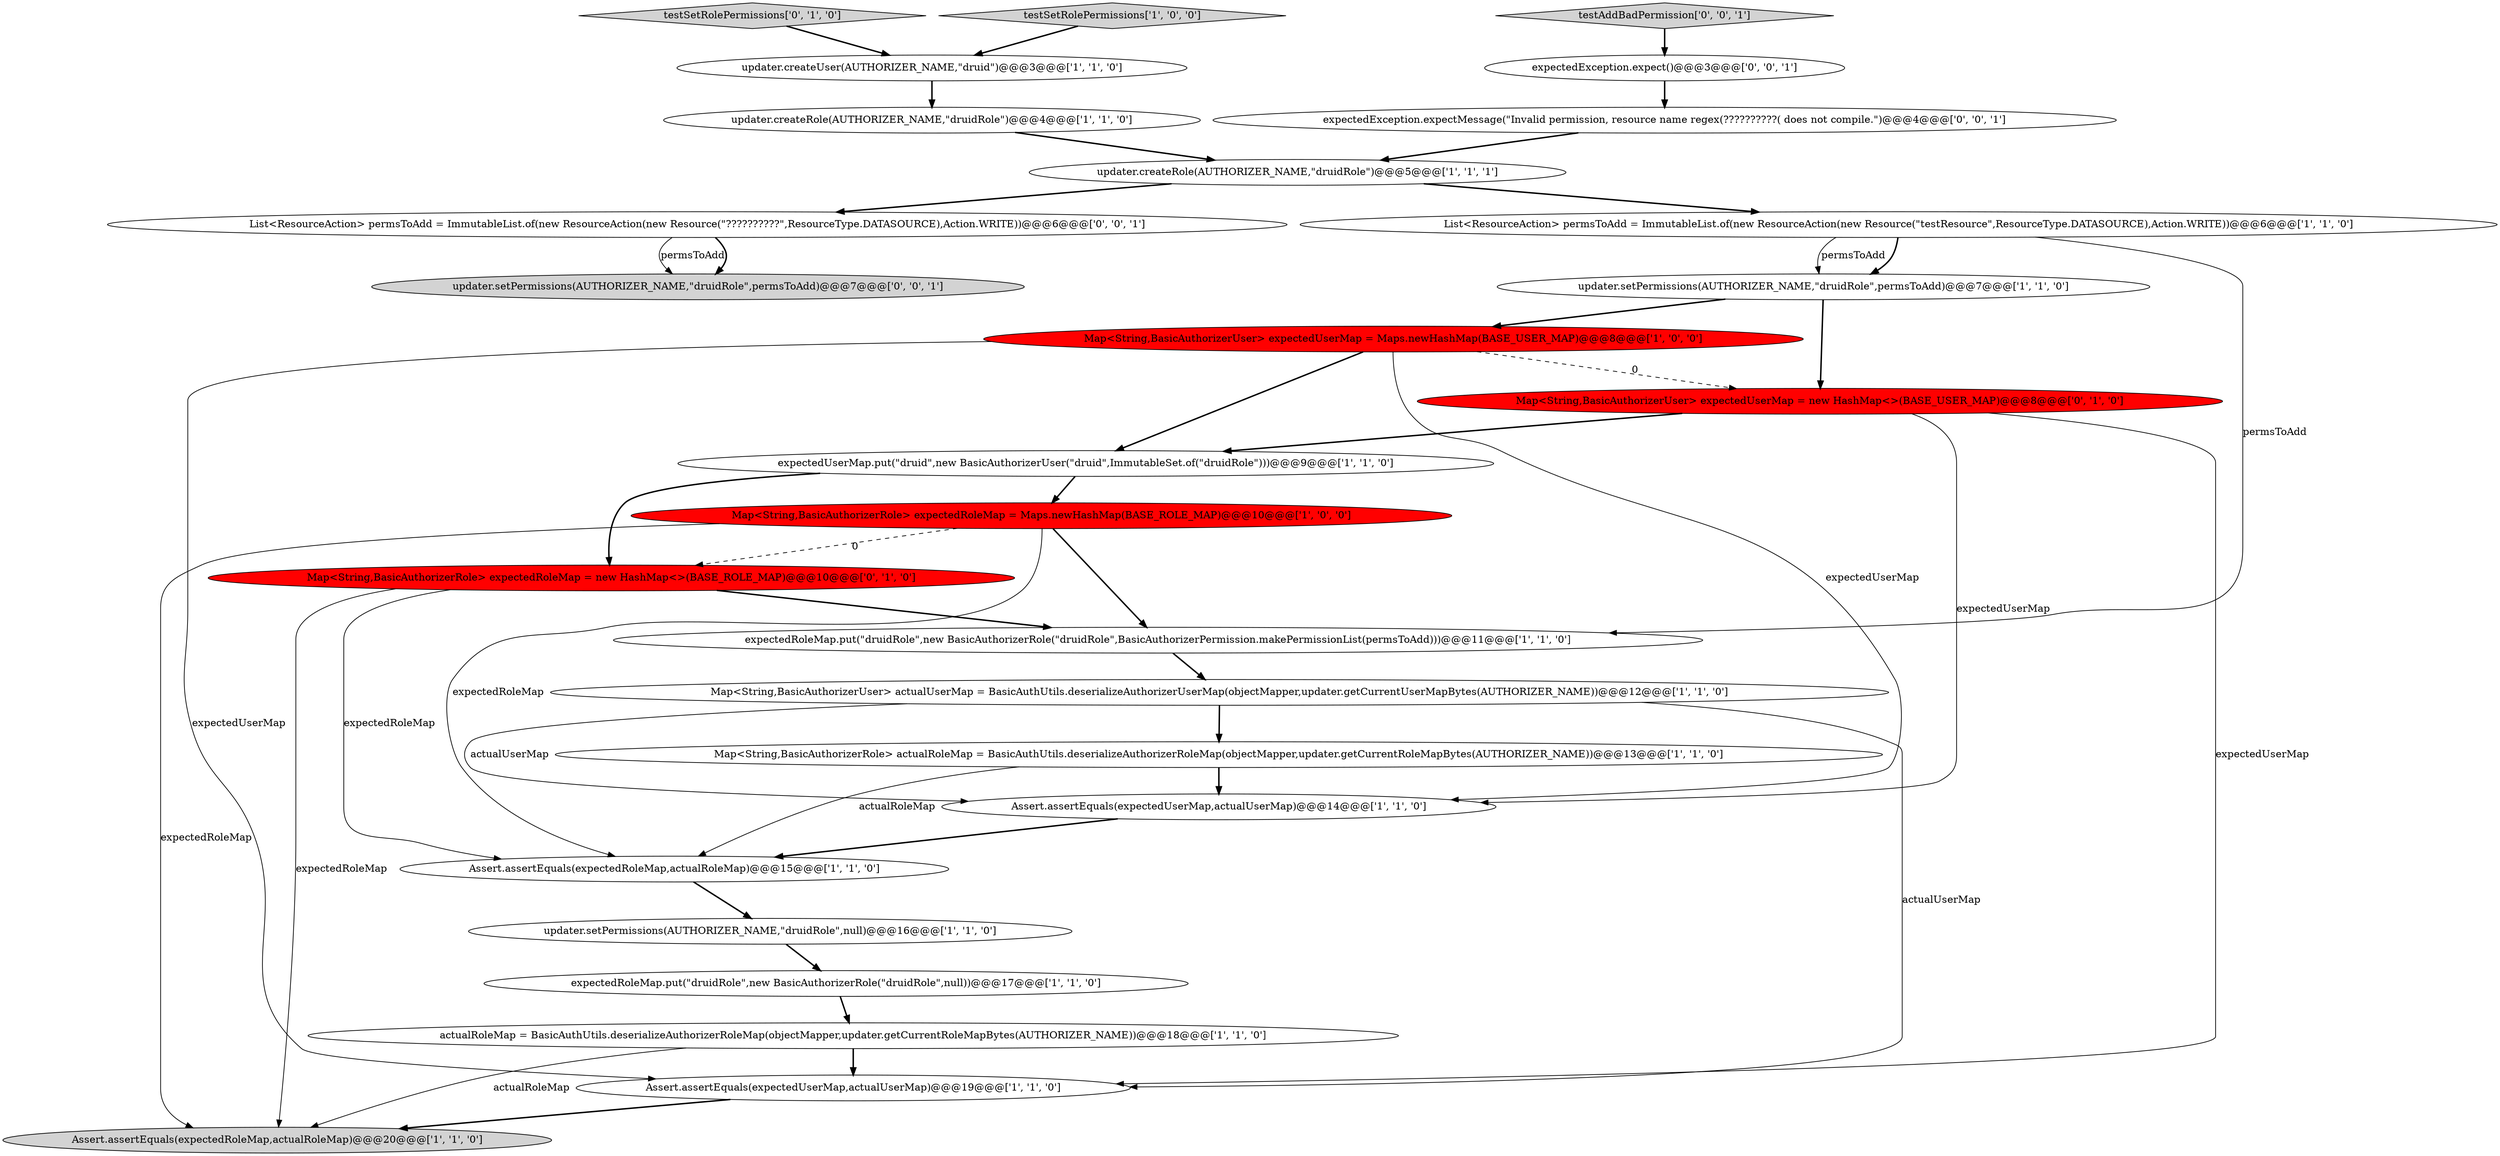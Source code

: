 digraph {
17 [style = filled, label = "testSetRolePermissions['1', '0', '0']", fillcolor = lightgray, shape = diamond image = "AAA0AAABBB1BBB"];
21 [style = filled, label = "Map<String,BasicAuthorizerUser> expectedUserMap = new HashMap<>(BASE_USER_MAP)@@@8@@@['0', '1', '0']", fillcolor = red, shape = ellipse image = "AAA1AAABBB2BBB"];
0 [style = filled, label = "updater.createUser(AUTHORIZER_NAME,\"druid\")@@@3@@@['1', '1', '0']", fillcolor = white, shape = ellipse image = "AAA0AAABBB1BBB"];
23 [style = filled, label = "updater.setPermissions(AUTHORIZER_NAME,\"druidRole\",permsToAdd)@@@7@@@['0', '0', '1']", fillcolor = lightgray, shape = ellipse image = "AAA0AAABBB3BBB"];
2 [style = filled, label = "Assert.assertEquals(expectedRoleMap,actualRoleMap)@@@20@@@['1', '1', '0']", fillcolor = lightgray, shape = ellipse image = "AAA0AAABBB1BBB"];
22 [style = filled, label = "expectedException.expectMessage(\"Invalid permission, resource name regex(??????????( does not compile.\")@@@4@@@['0', '0', '1']", fillcolor = white, shape = ellipse image = "AAA0AAABBB3BBB"];
12 [style = filled, label = "expectedUserMap.put(\"druid\",new BasicAuthorizerUser(\"druid\",ImmutableSet.of(\"druidRole\")))@@@9@@@['1', '1', '0']", fillcolor = white, shape = ellipse image = "AAA0AAABBB1BBB"];
10 [style = filled, label = "actualRoleMap = BasicAuthUtils.deserializeAuthorizerRoleMap(objectMapper,updater.getCurrentRoleMapBytes(AUTHORIZER_NAME))@@@18@@@['1', '1', '0']", fillcolor = white, shape = ellipse image = "AAA0AAABBB1BBB"];
15 [style = filled, label = "updater.createRole(AUTHORIZER_NAME,\"druidRole\")@@@5@@@['1', '1', '1']", fillcolor = white, shape = ellipse image = "AAA0AAABBB1BBB"];
19 [style = filled, label = "Map<String,BasicAuthorizerRole> expectedRoleMap = new HashMap<>(BASE_ROLE_MAP)@@@10@@@['0', '1', '0']", fillcolor = red, shape = ellipse image = "AAA1AAABBB2BBB"];
3 [style = filled, label = "updater.createRole(AUTHORIZER_NAME,\"druidRole\")@@@4@@@['1', '1', '0']", fillcolor = white, shape = ellipse image = "AAA0AAABBB1BBB"];
20 [style = filled, label = "testSetRolePermissions['0', '1', '0']", fillcolor = lightgray, shape = diamond image = "AAA0AAABBB2BBB"];
6 [style = filled, label = "expectedRoleMap.put(\"druidRole\",new BasicAuthorizerRole(\"druidRole\",null))@@@17@@@['1', '1', '0']", fillcolor = white, shape = ellipse image = "AAA0AAABBB1BBB"];
26 [style = filled, label = "List<ResourceAction> permsToAdd = ImmutableList.of(new ResourceAction(new Resource(\"??????????\",ResourceType.DATASOURCE),Action.WRITE))@@@6@@@['0', '0', '1']", fillcolor = white, shape = ellipse image = "AAA0AAABBB3BBB"];
24 [style = filled, label = "testAddBadPermission['0', '0', '1']", fillcolor = lightgray, shape = diamond image = "AAA0AAABBB3BBB"];
18 [style = filled, label = "Assert.assertEquals(expectedUserMap,actualUserMap)@@@14@@@['1', '1', '0']", fillcolor = white, shape = ellipse image = "AAA0AAABBB1BBB"];
25 [style = filled, label = "expectedException.expect()@@@3@@@['0', '0', '1']", fillcolor = white, shape = ellipse image = "AAA0AAABBB3BBB"];
1 [style = filled, label = "Map<String,BasicAuthorizerRole> expectedRoleMap = Maps.newHashMap(BASE_ROLE_MAP)@@@10@@@['1', '0', '0']", fillcolor = red, shape = ellipse image = "AAA1AAABBB1BBB"];
9 [style = filled, label = "Map<String,BasicAuthorizerUser> actualUserMap = BasicAuthUtils.deserializeAuthorizerUserMap(objectMapper,updater.getCurrentUserMapBytes(AUTHORIZER_NAME))@@@12@@@['1', '1', '0']", fillcolor = white, shape = ellipse image = "AAA0AAABBB1BBB"];
13 [style = filled, label = "updater.setPermissions(AUTHORIZER_NAME,\"druidRole\",null)@@@16@@@['1', '1', '0']", fillcolor = white, shape = ellipse image = "AAA0AAABBB1BBB"];
11 [style = filled, label = "Map<String,BasicAuthorizerRole> actualRoleMap = BasicAuthUtils.deserializeAuthorizerRoleMap(objectMapper,updater.getCurrentRoleMapBytes(AUTHORIZER_NAME))@@@13@@@['1', '1', '0']", fillcolor = white, shape = ellipse image = "AAA0AAABBB1BBB"];
7 [style = filled, label = "List<ResourceAction> permsToAdd = ImmutableList.of(new ResourceAction(new Resource(\"testResource\",ResourceType.DATASOURCE),Action.WRITE))@@@6@@@['1', '1', '0']", fillcolor = white, shape = ellipse image = "AAA0AAABBB1BBB"];
14 [style = filled, label = "Assert.assertEquals(expectedRoleMap,actualRoleMap)@@@15@@@['1', '1', '0']", fillcolor = white, shape = ellipse image = "AAA0AAABBB1BBB"];
8 [style = filled, label = "Map<String,BasicAuthorizerUser> expectedUserMap = Maps.newHashMap(BASE_USER_MAP)@@@8@@@['1', '0', '0']", fillcolor = red, shape = ellipse image = "AAA1AAABBB1BBB"];
4 [style = filled, label = "updater.setPermissions(AUTHORIZER_NAME,\"druidRole\",permsToAdd)@@@7@@@['1', '1', '0']", fillcolor = white, shape = ellipse image = "AAA0AAABBB1BBB"];
16 [style = filled, label = "Assert.assertEquals(expectedUserMap,actualUserMap)@@@19@@@['1', '1', '0']", fillcolor = white, shape = ellipse image = "AAA0AAABBB1BBB"];
5 [style = filled, label = "expectedRoleMap.put(\"druidRole\",new BasicAuthorizerRole(\"druidRole\",BasicAuthorizerPermission.makePermissionList(permsToAdd)))@@@11@@@['1', '1', '0']", fillcolor = white, shape = ellipse image = "AAA0AAABBB1BBB"];
1->5 [style = bold, label=""];
0->3 [style = bold, label=""];
21->18 [style = solid, label="expectedUserMap"];
11->14 [style = solid, label="actualRoleMap"];
19->2 [style = solid, label="expectedRoleMap"];
22->15 [style = bold, label=""];
9->11 [style = bold, label=""];
15->7 [style = bold, label=""];
5->9 [style = bold, label=""];
25->22 [style = bold, label=""];
9->18 [style = solid, label="actualUserMap"];
8->16 [style = solid, label="expectedUserMap"];
20->0 [style = bold, label=""];
1->19 [style = dashed, label="0"];
8->18 [style = solid, label="expectedUserMap"];
1->2 [style = solid, label="expectedRoleMap"];
4->21 [style = bold, label=""];
3->15 [style = bold, label=""];
7->4 [style = bold, label=""];
8->21 [style = dashed, label="0"];
16->2 [style = bold, label=""];
21->16 [style = solid, label="expectedUserMap"];
19->14 [style = solid, label="expectedRoleMap"];
12->1 [style = bold, label=""];
11->18 [style = bold, label=""];
15->26 [style = bold, label=""];
21->12 [style = bold, label=""];
9->16 [style = solid, label="actualUserMap"];
7->5 [style = solid, label="permsToAdd"];
19->5 [style = bold, label=""];
17->0 [style = bold, label=""];
26->23 [style = solid, label="permsToAdd"];
10->16 [style = bold, label=""];
24->25 [style = bold, label=""];
1->14 [style = solid, label="expectedRoleMap"];
6->10 [style = bold, label=""];
26->23 [style = bold, label=""];
4->8 [style = bold, label=""];
14->13 [style = bold, label=""];
13->6 [style = bold, label=""];
12->19 [style = bold, label=""];
18->14 [style = bold, label=""];
7->4 [style = solid, label="permsToAdd"];
8->12 [style = bold, label=""];
10->2 [style = solid, label="actualRoleMap"];
}
